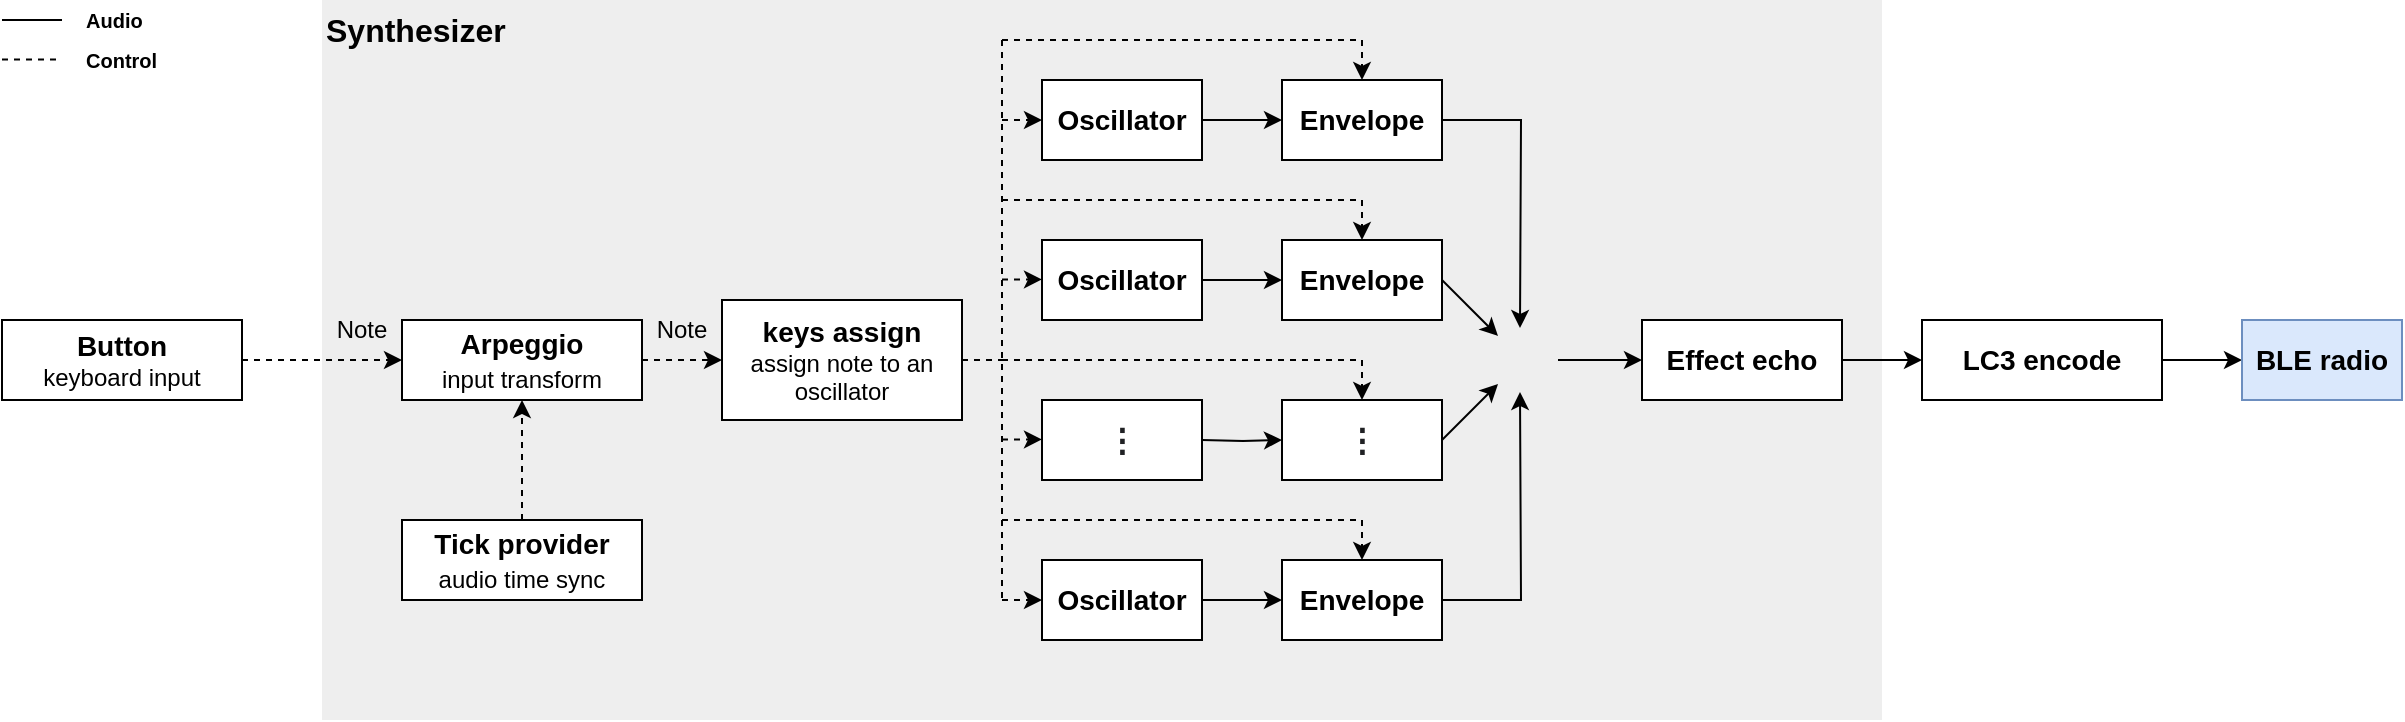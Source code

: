 <mxfile version="20.8.3" type="github">
  <diagram id="PIlb_ZhNZh6HUBQp-awC" name="Page-1">
    <mxGraphModel dx="910" dy="664" grid="1" gridSize="10" guides="1" tooltips="1" connect="1" arrows="1" fold="1" page="1" pageScale="1" pageWidth="850" pageHeight="1100" math="0" shadow="0">
      <root>
        <mxCell id="0" />
        <mxCell id="1" parent="0" />
        <mxCell id="lKMOVGWwRNR0THeXWk4t-46" value="" style="rounded=0;whiteSpace=wrap;html=1;fontSize=14;fillColor=#EEEEEE;strokeColor=none;movable=0;resizable=0;rotatable=0;deletable=0;editable=0;connectable=0;fontFamily=Helvetica;gradientColor=none;dashed=1;dashPattern=8 8;" parent="1" vertex="1">
          <mxGeometry x="320" y="20" width="780" height="360" as="geometry" />
        </mxCell>
        <mxCell id="lKMOVGWwRNR0THeXWk4t-5" style="edgeStyle=orthogonalEdgeStyle;rounded=0;orthogonalLoop=1;jettySize=auto;html=1;exitX=1;exitY=0.5;exitDx=0;exitDy=0;fontSize=12;fillColor=#6a00ff;strokeColor=#000000;dashed=1;fontFamily=Helvetica;" parent="1" source="lKMOVGWwRNR0THeXWk4t-1" target="lKMOVGWwRNR0THeXWk4t-4" edge="1">
          <mxGeometry relative="1" as="geometry" />
        </mxCell>
        <mxCell id="lKMOVGWwRNR0THeXWk4t-1" value="&lt;font style=&quot;&quot;&gt;&lt;span style=&quot;font-weight: bold; font-size: 14px;&quot;&gt;Button&lt;/span&gt;&lt;br&gt;&lt;font style=&quot;font-size: 12px;&quot;&gt;keyboard input&lt;/font&gt;&lt;br&gt;&lt;/font&gt;" style="rounded=0;whiteSpace=wrap;html=1;fontFamily=Helvetica;" parent="1" vertex="1">
          <mxGeometry x="160" y="180" width="120" height="40" as="geometry" />
        </mxCell>
        <mxCell id="lKMOVGWwRNR0THeXWk4t-8" style="edgeStyle=orthogonalEdgeStyle;rounded=0;orthogonalLoop=1;jettySize=auto;html=1;exitX=1;exitY=0.5;exitDx=0;exitDy=0;fontSize=14;fillColor=#6a00ff;strokeColor=#000000;dashed=1;fontFamily=Helvetica;" parent="1" source="lKMOVGWwRNR0THeXWk4t-4" target="lKMOVGWwRNR0THeXWk4t-7" edge="1">
          <mxGeometry relative="1" as="geometry" />
        </mxCell>
        <mxCell id="lKMOVGWwRNR0THeXWk4t-4" value="&lt;b&gt;Arpeggio&lt;/b&gt;&lt;br&gt;&lt;font style=&quot;font-size: 12px;&quot;&gt;input transform&lt;/font&gt;" style="rounded=0;whiteSpace=wrap;html=1;fontSize=14;fillColor=#FFFFFF;fontFamily=Helvetica;" parent="1" vertex="1">
          <mxGeometry x="360" y="180" width="120" height="40" as="geometry" />
        </mxCell>
        <mxCell id="lKMOVGWwRNR0THeXWk4t-7" value="&lt;font style=&quot;&quot;&gt;&lt;span style=&quot;font-weight: bold; font-size: 14px;&quot;&gt;keys assign&lt;/span&gt;&lt;br&gt;&lt;font style=&quot;font-size: 12px;&quot;&gt;assign note to an oscillator&lt;/font&gt;&lt;br&gt;&lt;/font&gt;" style="rounded=0;whiteSpace=wrap;html=1;fontSize=12;fillColor=#FFFFFF;fontFamily=Helvetica;" parent="1" vertex="1">
          <mxGeometry x="520" y="170" width="120" height="60" as="geometry" />
        </mxCell>
        <mxCell id="lKMOVGWwRNR0THeXWk4t-13" style="rounded=0;orthogonalLoop=1;jettySize=auto;html=1;exitX=1;exitY=0.5;exitDx=0;exitDy=0;entryX=0;entryY=0.5;entryDx=0;entryDy=0;fontSize=14;fillColor=#f0a30a;strokeColor=#000000;strokeWidth=1;jumpSize=3;jumpStyle=gap;elbow=vertical;fontFamily=Helvetica;" parent="1" source="lKMOVGWwRNR0THeXWk4t-9" target="lKMOVGWwRNR0THeXWk4t-10" edge="1">
          <mxGeometry relative="1" as="geometry" />
        </mxCell>
        <mxCell id="lKMOVGWwRNR0THeXWk4t-9" value="&lt;b&gt;Oscillator&lt;/b&gt;" style="rounded=0;whiteSpace=wrap;html=1;fontSize=14;fillColor=#FFFFFF;fontFamily=Helvetica;" parent="1" vertex="1">
          <mxGeometry x="680" y="60" width="80" height="40" as="geometry" />
        </mxCell>
        <mxCell id="lKMOVGWwRNR0THeXWk4t-53" style="edgeStyle=orthogonalEdgeStyle;rounded=0;orthogonalLoop=1;jettySize=auto;html=1;exitX=1;exitY=0.5;exitDx=0;exitDy=0;strokeWidth=1;fontSize=10;fillColor=#f0a30a;strokeColor=#000000;fontFamily=Helvetica;" parent="1" source="lKMOVGWwRNR0THeXWk4t-10" edge="1">
          <mxGeometry relative="1" as="geometry">
            <mxPoint x="919" y="184" as="targetPoint" />
          </mxGeometry>
        </mxCell>
        <mxCell id="lKMOVGWwRNR0THeXWk4t-10" value="&lt;b&gt;Envelope&lt;/b&gt;" style="rounded=0;whiteSpace=wrap;html=1;fontSize=14;fillColor=#FFFFFF;fontFamily=Helvetica;" parent="1" vertex="1">
          <mxGeometry x="800" y="60" width="80" height="40" as="geometry" />
        </mxCell>
        <mxCell id="lKMOVGWwRNR0THeXWk4t-15" style="edgeStyle=orthogonalEdgeStyle;rounded=0;orthogonalLoop=1;jettySize=auto;html=1;exitX=1;exitY=0.5;exitDx=0;exitDy=0;entryX=0;entryY=0.5;entryDx=0;entryDy=0;fontSize=14;fillColor=#f0a30a;strokeColor=#000000;strokeWidth=1;fontFamily=Helvetica;" parent="1" source="lKMOVGWwRNR0THeXWk4t-16" target="lKMOVGWwRNR0THeXWk4t-17" edge="1">
          <mxGeometry relative="1" as="geometry" />
        </mxCell>
        <mxCell id="lKMOVGWwRNR0THeXWk4t-16" value="&lt;b&gt;Oscillator&lt;/b&gt;" style="rounded=0;whiteSpace=wrap;html=1;fontSize=14;fillColor=#FFFFFF;fontFamily=Helvetica;" parent="1" vertex="1">
          <mxGeometry x="680" y="140" width="80" height="40" as="geometry" />
        </mxCell>
        <mxCell id="lKMOVGWwRNR0THeXWk4t-17" value="&lt;b&gt;Envelope&lt;/b&gt;" style="rounded=0;whiteSpace=wrap;html=1;fontSize=14;fillColor=#FFFFFF;fontFamily=Helvetica;" parent="1" vertex="1">
          <mxGeometry x="800" y="140" width="80" height="40" as="geometry" />
        </mxCell>
        <mxCell id="lKMOVGWwRNR0THeXWk4t-18" style="edgeStyle=orthogonalEdgeStyle;rounded=0;orthogonalLoop=1;jettySize=auto;html=1;exitX=1;exitY=0.5;exitDx=0;exitDy=0;entryX=0;entryY=0.5;entryDx=0;entryDy=0;fontSize=14;fillColor=#f0a30a;strokeColor=#000000;strokeWidth=1;fontFamily=Helvetica;" parent="1" source="lKMOVGWwRNR0THeXWk4t-19" target="lKMOVGWwRNR0THeXWk4t-20" edge="1">
          <mxGeometry relative="1" as="geometry" />
        </mxCell>
        <mxCell id="lKMOVGWwRNR0THeXWk4t-19" value="&lt;b&gt;Oscillator&lt;/b&gt;" style="rounded=0;whiteSpace=wrap;html=1;fontSize=14;fillColor=#FFFFFF;fontFamily=Helvetica;" parent="1" vertex="1">
          <mxGeometry x="680" y="300" width="80" height="40" as="geometry" />
        </mxCell>
        <mxCell id="lKMOVGWwRNR0THeXWk4t-54" style="edgeStyle=orthogonalEdgeStyle;rounded=0;orthogonalLoop=1;jettySize=auto;html=1;exitX=1;exitY=0.5;exitDx=0;exitDy=0;strokeWidth=1;fontSize=10;fillColor=#f0a30a;strokeColor=#000000;fontFamily=Helvetica;" parent="1" source="lKMOVGWwRNR0THeXWk4t-20" edge="1">
          <mxGeometry relative="1" as="geometry">
            <mxPoint x="919" y="216" as="targetPoint" />
          </mxGeometry>
        </mxCell>
        <mxCell id="lKMOVGWwRNR0THeXWk4t-20" value="&lt;b&gt;Envelope&lt;/b&gt;" style="rounded=0;whiteSpace=wrap;html=1;fontSize=14;fillColor=#FFFFFF;fontFamily=Helvetica;" parent="1" vertex="1">
          <mxGeometry x="800" y="300" width="80" height="40" as="geometry" />
        </mxCell>
        <mxCell id="lKMOVGWwRNR0THeXWk4t-30" value="&lt;b style=&quot;color: rgb(32, 33, 36); font-family: arial, sans-serif; font-size: 16px; text-align: left; background-color: rgb(255, 255, 255);&quot;&gt;⋮&lt;/b&gt;" style="rounded=0;whiteSpace=wrap;html=1;fontSize=14;fillColor=#FFFFFF;strokeColor=default;fontFamily=Helvetica;" parent="1" vertex="1">
          <mxGeometry x="680" y="220" width="80" height="40" as="geometry" />
        </mxCell>
        <mxCell id="lKMOVGWwRNR0THeXWk4t-31" value="&lt;b style=&quot;color: rgb(32, 33, 36); font-family: arial, sans-serif; font-size: 16px; text-align: left; background-color: rgb(255, 255, 255);&quot;&gt;⋮&lt;/b&gt;" style="rounded=0;whiteSpace=wrap;html=1;fontSize=14;fillColor=#FFFFFF;fontFamily=Helvetica;" parent="1" vertex="1">
          <mxGeometry x="800" y="220" width="80" height="40" as="geometry" />
        </mxCell>
        <mxCell id="lKMOVGWwRNR0THeXWk4t-38" style="edgeStyle=orthogonalEdgeStyle;rounded=0;orthogonalLoop=1;jettySize=auto;html=1;exitX=1;exitY=0.5;exitDx=0;exitDy=0;entryX=0;entryY=0.5;entryDx=0;entryDy=0;fontSize=14;fillColor=#f0a30a;strokeColor=#000000;strokeWidth=1;fontFamily=Helvetica;" parent="1" edge="1">
          <mxGeometry relative="1" as="geometry">
            <mxPoint x="760" y="240" as="sourcePoint" />
            <mxPoint x="800" y="240" as="targetPoint" />
          </mxGeometry>
        </mxCell>
        <mxCell id="lKMOVGWwRNR0THeXWk4t-43" style="edgeStyle=orthogonalEdgeStyle;rounded=0;orthogonalLoop=1;jettySize=auto;html=1;exitX=0.5;exitY=0;exitDx=0;exitDy=0;entryX=0.5;entryY=1;entryDx=0;entryDy=0;strokeWidth=1;fontSize=14;fillColor=#6a00ff;strokeColor=#000000;dashed=1;fontFamily=Helvetica;" parent="1" source="lKMOVGWwRNR0THeXWk4t-42" target="lKMOVGWwRNR0THeXWk4t-4" edge="1">
          <mxGeometry relative="1" as="geometry" />
        </mxCell>
        <mxCell id="lKMOVGWwRNR0THeXWk4t-42" value="&lt;b&gt;Tick provider&lt;/b&gt;&lt;br&gt;&lt;font style=&quot;font-size: 12px;&quot;&gt;audio time sync&lt;/font&gt;" style="rounded=0;whiteSpace=wrap;html=1;fontSize=14;fillColor=#FFFFFF;fontFamily=Helvetica;" parent="1" vertex="1">
          <mxGeometry x="360" y="280" width="120" height="40" as="geometry" />
        </mxCell>
        <mxCell id="lKMOVGWwRNR0THeXWk4t-47" value="&lt;b&gt;&lt;font style=&quot;font-size: 16px;&quot;&gt;Synthesizer&lt;/font&gt;&lt;/b&gt;" style="text;html=1;strokeColor=none;fillColor=none;align=left;verticalAlign=middle;whiteSpace=wrap;rounded=0;dashed=1;fontSize=14;fontFamily=Helvetica;" parent="1" vertex="1">
          <mxGeometry x="320" y="20" width="60" height="30" as="geometry" />
        </mxCell>
        <mxCell id="lKMOVGWwRNR0THeXWk4t-48" value="Note" style="text;html=1;strokeColor=none;fillColor=none;align=center;verticalAlign=middle;whiteSpace=wrap;rounded=0;dashed=1;fontSize=12;fontFamily=Helvetica;" parent="1" vertex="1">
          <mxGeometry x="470" y="170" width="60" height="30" as="geometry" />
        </mxCell>
        <mxCell id="lKMOVGWwRNR0THeXWk4t-49" value="Note" style="text;html=1;strokeColor=none;fillColor=none;align=center;verticalAlign=middle;whiteSpace=wrap;rounded=0;dashed=1;fontSize=12;fontFamily=Helvetica;" parent="1" vertex="1">
          <mxGeometry x="310" y="170" width="60" height="30" as="geometry" />
        </mxCell>
        <mxCell id="lKMOVGWwRNR0THeXWk4t-72" style="edgeStyle=orthogonalEdgeStyle;rounded=0;orthogonalLoop=1;jettySize=auto;html=1;exitX=1;exitY=0.5;exitDx=0;exitDy=0;entryX=0;entryY=0.5;entryDx=0;entryDy=0;strokeWidth=1;fontSize=10;fillColor=#f0a30a;strokeColor=#000000;fontFamily=Helvetica;" parent="1" source="lKMOVGWwRNR0THeXWk4t-52" target="lKMOVGWwRNR0THeXWk4t-71" edge="1">
          <mxGeometry relative="1" as="geometry" />
        </mxCell>
        <mxCell id="lKMOVGWwRNR0THeXWk4t-52" value="" style="shape=image;html=1;verticalAlign=top;verticalLabelPosition=bottom;labelBackgroundColor=#ffffff;imageAspect=0;aspect=fixed;image=https://cdn4.iconfinder.com/data/icons/ionicons/512/icon-ios7-plus-outline-128.png;dashed=1;fontSize=10;fillColor=none;fontFamily=Helvetica;" parent="1" vertex="1">
          <mxGeometry x="900" y="181" width="38" height="38" as="geometry" />
        </mxCell>
        <mxCell id="lKMOVGWwRNR0THeXWk4t-56" value="" style="endArrow=classic;html=1;rounded=0;strokeWidth=1;fontSize=10;fillColor=#f0a30a;strokeColor=#000000;fontFamily=Helvetica;" parent="1" edge="1">
          <mxGeometry width="50" height="50" relative="1" as="geometry">
            <mxPoint x="880" y="240" as="sourcePoint" />
            <mxPoint x="908" y="212" as="targetPoint" />
          </mxGeometry>
        </mxCell>
        <mxCell id="lKMOVGWwRNR0THeXWk4t-63" value="" style="endArrow=classic;html=1;rounded=0;strokeWidth=1;fontSize=10;fillColor=#f0a30a;strokeColor=#000000;fontFamily=Helvetica;" parent="1" edge="1">
          <mxGeometry width="50" height="50" relative="1" as="geometry">
            <mxPoint x="880" y="160" as="sourcePoint" />
            <mxPoint x="908" y="188" as="targetPoint" />
          </mxGeometry>
        </mxCell>
        <mxCell id="lKMOVGWwRNR0THeXWk4t-67" value="&lt;b&gt;Audio&lt;/b&gt;" style="text;html=1;strokeColor=none;fillColor=none;align=left;verticalAlign=middle;whiteSpace=wrap;rounded=0;fontSize=10;fontFamily=Helvetica;" parent="1" vertex="1">
          <mxGeometry x="200" y="20" width="60" height="20" as="geometry" />
        </mxCell>
        <mxCell id="lKMOVGWwRNR0THeXWk4t-69" value="&lt;b&gt;Control&lt;/b&gt;" style="text;html=1;strokeColor=none;fillColor=none;align=left;verticalAlign=middle;whiteSpace=wrap;rounded=0;fontSize=10;fontFamily=Helvetica;" parent="1" vertex="1">
          <mxGeometry x="200" y="40" width="60" height="20" as="geometry" />
        </mxCell>
        <mxCell id="lKMOVGWwRNR0THeXWk4t-73" style="edgeStyle=orthogonalEdgeStyle;rounded=0;orthogonalLoop=1;jettySize=auto;html=1;exitX=1;exitY=0.5;exitDx=0;exitDy=0;entryX=0;entryY=0.5;entryDx=0;entryDy=0;strokeWidth=1;fontSize=10;fillColor=#f0a30a;strokeColor=#000000;fontFamily=Helvetica;" parent="1" source="lKMOVGWwRNR0THeXWk4t-71" edge="1">
          <mxGeometry relative="1" as="geometry">
            <mxPoint x="1120" y="200" as="targetPoint" />
          </mxGeometry>
        </mxCell>
        <mxCell id="lKMOVGWwRNR0THeXWk4t-71" value="&lt;b&gt;Effect echo&lt;/b&gt;" style="rounded=0;whiteSpace=wrap;html=1;fontSize=14;fillColor=#FFFFFF;fontFamily=Helvetica;" parent="1" vertex="1">
          <mxGeometry x="980" y="180" width="100" height="40" as="geometry" />
        </mxCell>
        <mxCell id="HsieZ8fbncnFGsn6aUqa-3" style="edgeStyle=orthogonalEdgeStyle;rounded=0;orthogonalLoop=1;jettySize=auto;html=1;exitX=1;exitY=0.5;exitDx=0;exitDy=0;entryX=0;entryY=0.5;entryDx=0;entryDy=0;strokeWidth=1;fontSize=14;fillColor=#f0a30a;strokeColor=#000000;fontFamily=Helvetica;" edge="1" parent="1" source="HsieZ8fbncnFGsn6aUqa-1" target="HsieZ8fbncnFGsn6aUqa-2">
          <mxGeometry relative="1" as="geometry" />
        </mxCell>
        <mxCell id="HsieZ8fbncnFGsn6aUqa-1" value="&lt;b&gt;&lt;font style=&quot;font-size: 14px;&quot;&gt;LC3 encode&lt;/font&gt;&lt;/b&gt;" style="rounded=0;whiteSpace=wrap;html=1;fontSize=10;fillColor=none;fontFamily=Helvetica;" vertex="1" parent="1">
          <mxGeometry x="1120" y="180" width="120" height="40" as="geometry" />
        </mxCell>
        <mxCell id="HsieZ8fbncnFGsn6aUqa-2" value="&lt;b&gt;BLE radio&lt;/b&gt;" style="rounded=0;whiteSpace=wrap;html=1;fontSize=14;fillColor=#dae8fc;strokeColor=#6c8ebf;fontFamily=Helvetica;" vertex="1" parent="1">
          <mxGeometry x="1280" y="180" width="80" height="40" as="geometry" />
        </mxCell>
        <mxCell id="HsieZ8fbncnFGsn6aUqa-11" value="" style="endArrow=none;html=1;rounded=0;strokeColor=#000000;strokeWidth=1;fontSize=14;elbow=vertical;jumpStyle=gap;jumpSize=3;fontFamily=Helvetica;" edge="1" parent="1">
          <mxGeometry width="50" height="50" relative="1" as="geometry">
            <mxPoint x="160" y="30" as="sourcePoint" />
            <mxPoint x="190" y="30" as="targetPoint" />
          </mxGeometry>
        </mxCell>
        <mxCell id="HsieZ8fbncnFGsn6aUqa-12" value="" style="endArrow=none;html=1;rounded=0;strokeColor=#000000;strokeWidth=1;fontSize=14;elbow=vertical;jumpStyle=gap;jumpSize=3;dashed=1;fontFamily=Helvetica;" edge="1" parent="1">
          <mxGeometry width="50" height="50" relative="1" as="geometry">
            <mxPoint x="160" y="49.73" as="sourcePoint" />
            <mxPoint x="190" y="49.73" as="targetPoint" />
          </mxGeometry>
        </mxCell>
        <mxCell id="HsieZ8fbncnFGsn6aUqa-15" value="" style="endArrow=none;html=1;strokeWidth=1;rounded=0;strokeColor=#000000;fontSize=14;elbow=vertical;jumpStyle=gap;jumpSize=3;exitX=1;exitY=0.5;exitDx=0;exitDy=0;dashed=1;fontFamily=Helvetica;" edge="1" parent="1" source="lKMOVGWwRNR0THeXWk4t-7">
          <mxGeometry width="50" height="50" relative="1" as="geometry">
            <mxPoint x="780" y="180" as="sourcePoint" />
            <mxPoint x="660" y="200" as="targetPoint" />
          </mxGeometry>
        </mxCell>
        <mxCell id="HsieZ8fbncnFGsn6aUqa-16" value="" style="endArrow=none;dashed=1;html=1;rounded=0;strokeColor=#000000;strokeWidth=1;fontSize=14;elbow=vertical;jumpStyle=gap;jumpSize=3;fontFamily=Helvetica;" edge="1" parent="1">
          <mxGeometry width="50" height="50" relative="1" as="geometry">
            <mxPoint x="660" y="40" as="sourcePoint" />
            <mxPoint x="660" y="320" as="targetPoint" />
          </mxGeometry>
        </mxCell>
        <mxCell id="HsieZ8fbncnFGsn6aUqa-17" value="" style="endArrow=classic;dashed=1;html=1;rounded=0;strokeColor=#000000;strokeWidth=1;fontSize=14;elbow=vertical;jumpStyle=gap;jumpSize=3;entryX=0;entryY=0.5;entryDx=0;entryDy=0;startArrow=none;startFill=0;endFill=1;fontFamily=Helvetica;" edge="1" parent="1" target="lKMOVGWwRNR0THeXWk4t-9">
          <mxGeometry width="50" height="50" relative="1" as="geometry">
            <mxPoint x="660" y="80" as="sourcePoint" />
            <mxPoint x="710" y="30" as="targetPoint" />
          </mxGeometry>
        </mxCell>
        <mxCell id="HsieZ8fbncnFGsn6aUqa-18" value="" style="endArrow=classic;dashed=1;html=1;rounded=0;strokeColor=#000000;strokeWidth=1;fontSize=14;elbow=vertical;jumpStyle=gap;jumpSize=3;entryX=0;entryY=0.5;entryDx=0;entryDy=0;startArrow=none;startFill=0;endFill=1;fontFamily=Helvetica;" edge="1" parent="1">
          <mxGeometry width="50" height="50" relative="1" as="geometry">
            <mxPoint x="660" y="159.74" as="sourcePoint" />
            <mxPoint x="680" y="159.74" as="targetPoint" />
          </mxGeometry>
        </mxCell>
        <mxCell id="HsieZ8fbncnFGsn6aUqa-21" value="" style="endArrow=classic;dashed=1;html=1;rounded=0;strokeColor=#000000;strokeWidth=1;fontSize=14;elbow=vertical;jumpStyle=gap;jumpSize=3;entryX=0;entryY=0.5;entryDx=0;entryDy=0;startArrow=none;startFill=0;endFill=1;fontFamily=Helvetica;" edge="1" parent="1">
          <mxGeometry width="50" height="50" relative="1" as="geometry">
            <mxPoint x="660" y="239.74" as="sourcePoint" />
            <mxPoint x="680" y="239.74" as="targetPoint" />
          </mxGeometry>
        </mxCell>
        <mxCell id="HsieZ8fbncnFGsn6aUqa-23" value="" style="endArrow=classic;dashed=1;html=1;rounded=0;strokeColor=#000000;strokeWidth=1;fontSize=14;elbow=vertical;jumpStyle=gap;jumpSize=3;entryX=0;entryY=0.5;entryDx=0;entryDy=0;startArrow=none;startFill=0;endFill=1;fontFamily=Helvetica;" edge="1" parent="1">
          <mxGeometry width="50" height="50" relative="1" as="geometry">
            <mxPoint x="660" y="320" as="sourcePoint" />
            <mxPoint x="680" y="320" as="targetPoint" />
          </mxGeometry>
        </mxCell>
        <mxCell id="HsieZ8fbncnFGsn6aUqa-25" value="" style="endArrow=none;dashed=1;html=1;rounded=0;strokeColor=#000000;strokeWidth=1;fontFamily=Times New Roman;fontSize=14;elbow=vertical;jumpStyle=gap;jumpSize=3;" edge="1" parent="1">
          <mxGeometry width="50" height="50" relative="1" as="geometry">
            <mxPoint x="660" y="40" as="sourcePoint" />
            <mxPoint x="840" y="40" as="targetPoint" />
          </mxGeometry>
        </mxCell>
        <mxCell id="HsieZ8fbncnFGsn6aUqa-26" value="" style="endArrow=classic;dashed=1;html=1;rounded=0;strokeColor=#000000;strokeWidth=1;fontFamily=Times New Roman;fontSize=14;elbow=vertical;jumpStyle=gap;jumpSize=3;endFill=1;" edge="1" parent="1">
          <mxGeometry width="50" height="50" relative="1" as="geometry">
            <mxPoint x="840" y="40" as="sourcePoint" />
            <mxPoint x="840" y="60" as="targetPoint" />
          </mxGeometry>
        </mxCell>
        <mxCell id="HsieZ8fbncnFGsn6aUqa-27" value="" style="endArrow=none;dashed=1;html=1;rounded=0;strokeColor=#000000;strokeWidth=1;fontFamily=Times New Roman;fontSize=14;elbow=vertical;jumpStyle=gap;jumpSize=3;" edge="1" parent="1">
          <mxGeometry width="50" height="50" relative="1" as="geometry">
            <mxPoint x="660" y="120" as="sourcePoint" />
            <mxPoint x="840" y="120" as="targetPoint" />
          </mxGeometry>
        </mxCell>
        <mxCell id="HsieZ8fbncnFGsn6aUqa-28" value="" style="endArrow=classic;dashed=1;html=1;rounded=0;strokeColor=#000000;strokeWidth=1;fontFamily=Times New Roman;fontSize=14;elbow=vertical;jumpStyle=gap;jumpSize=3;endFill=1;" edge="1" parent="1">
          <mxGeometry width="50" height="50" relative="1" as="geometry">
            <mxPoint x="840" y="120" as="sourcePoint" />
            <mxPoint x="840" y="140" as="targetPoint" />
          </mxGeometry>
        </mxCell>
        <mxCell id="HsieZ8fbncnFGsn6aUqa-29" value="" style="endArrow=none;dashed=1;html=1;rounded=0;strokeColor=#000000;strokeWidth=1;fontFamily=Times New Roman;fontSize=14;elbow=vertical;jumpStyle=gap;jumpSize=3;" edge="1" parent="1">
          <mxGeometry width="50" height="50" relative="1" as="geometry">
            <mxPoint x="660" y="200" as="sourcePoint" />
            <mxPoint x="840" y="200" as="targetPoint" />
          </mxGeometry>
        </mxCell>
        <mxCell id="HsieZ8fbncnFGsn6aUqa-30" value="" style="endArrow=classic;dashed=1;html=1;rounded=0;strokeColor=#000000;strokeWidth=1;fontFamily=Times New Roman;fontSize=14;elbow=vertical;jumpStyle=gap;jumpSize=3;endFill=1;" edge="1" parent="1">
          <mxGeometry width="50" height="50" relative="1" as="geometry">
            <mxPoint x="840" y="200" as="sourcePoint" />
            <mxPoint x="840" y="220" as="targetPoint" />
          </mxGeometry>
        </mxCell>
        <mxCell id="HsieZ8fbncnFGsn6aUqa-31" value="" style="endArrow=none;dashed=1;html=1;rounded=0;strokeColor=#000000;strokeWidth=1;fontFamily=Times New Roman;fontSize=14;elbow=vertical;jumpStyle=gap;jumpSize=3;" edge="1" parent="1">
          <mxGeometry width="50" height="50" relative="1" as="geometry">
            <mxPoint x="660" y="280" as="sourcePoint" />
            <mxPoint x="840" y="280" as="targetPoint" />
          </mxGeometry>
        </mxCell>
        <mxCell id="HsieZ8fbncnFGsn6aUqa-32" value="" style="endArrow=classic;dashed=1;html=1;rounded=0;strokeColor=#000000;strokeWidth=1;fontFamily=Times New Roman;fontSize=14;elbow=vertical;jumpStyle=gap;jumpSize=3;endFill=1;" edge="1" parent="1">
          <mxGeometry width="50" height="50" relative="1" as="geometry">
            <mxPoint x="840" y="280" as="sourcePoint" />
            <mxPoint x="840" y="300" as="targetPoint" />
          </mxGeometry>
        </mxCell>
      </root>
    </mxGraphModel>
  </diagram>
</mxfile>
